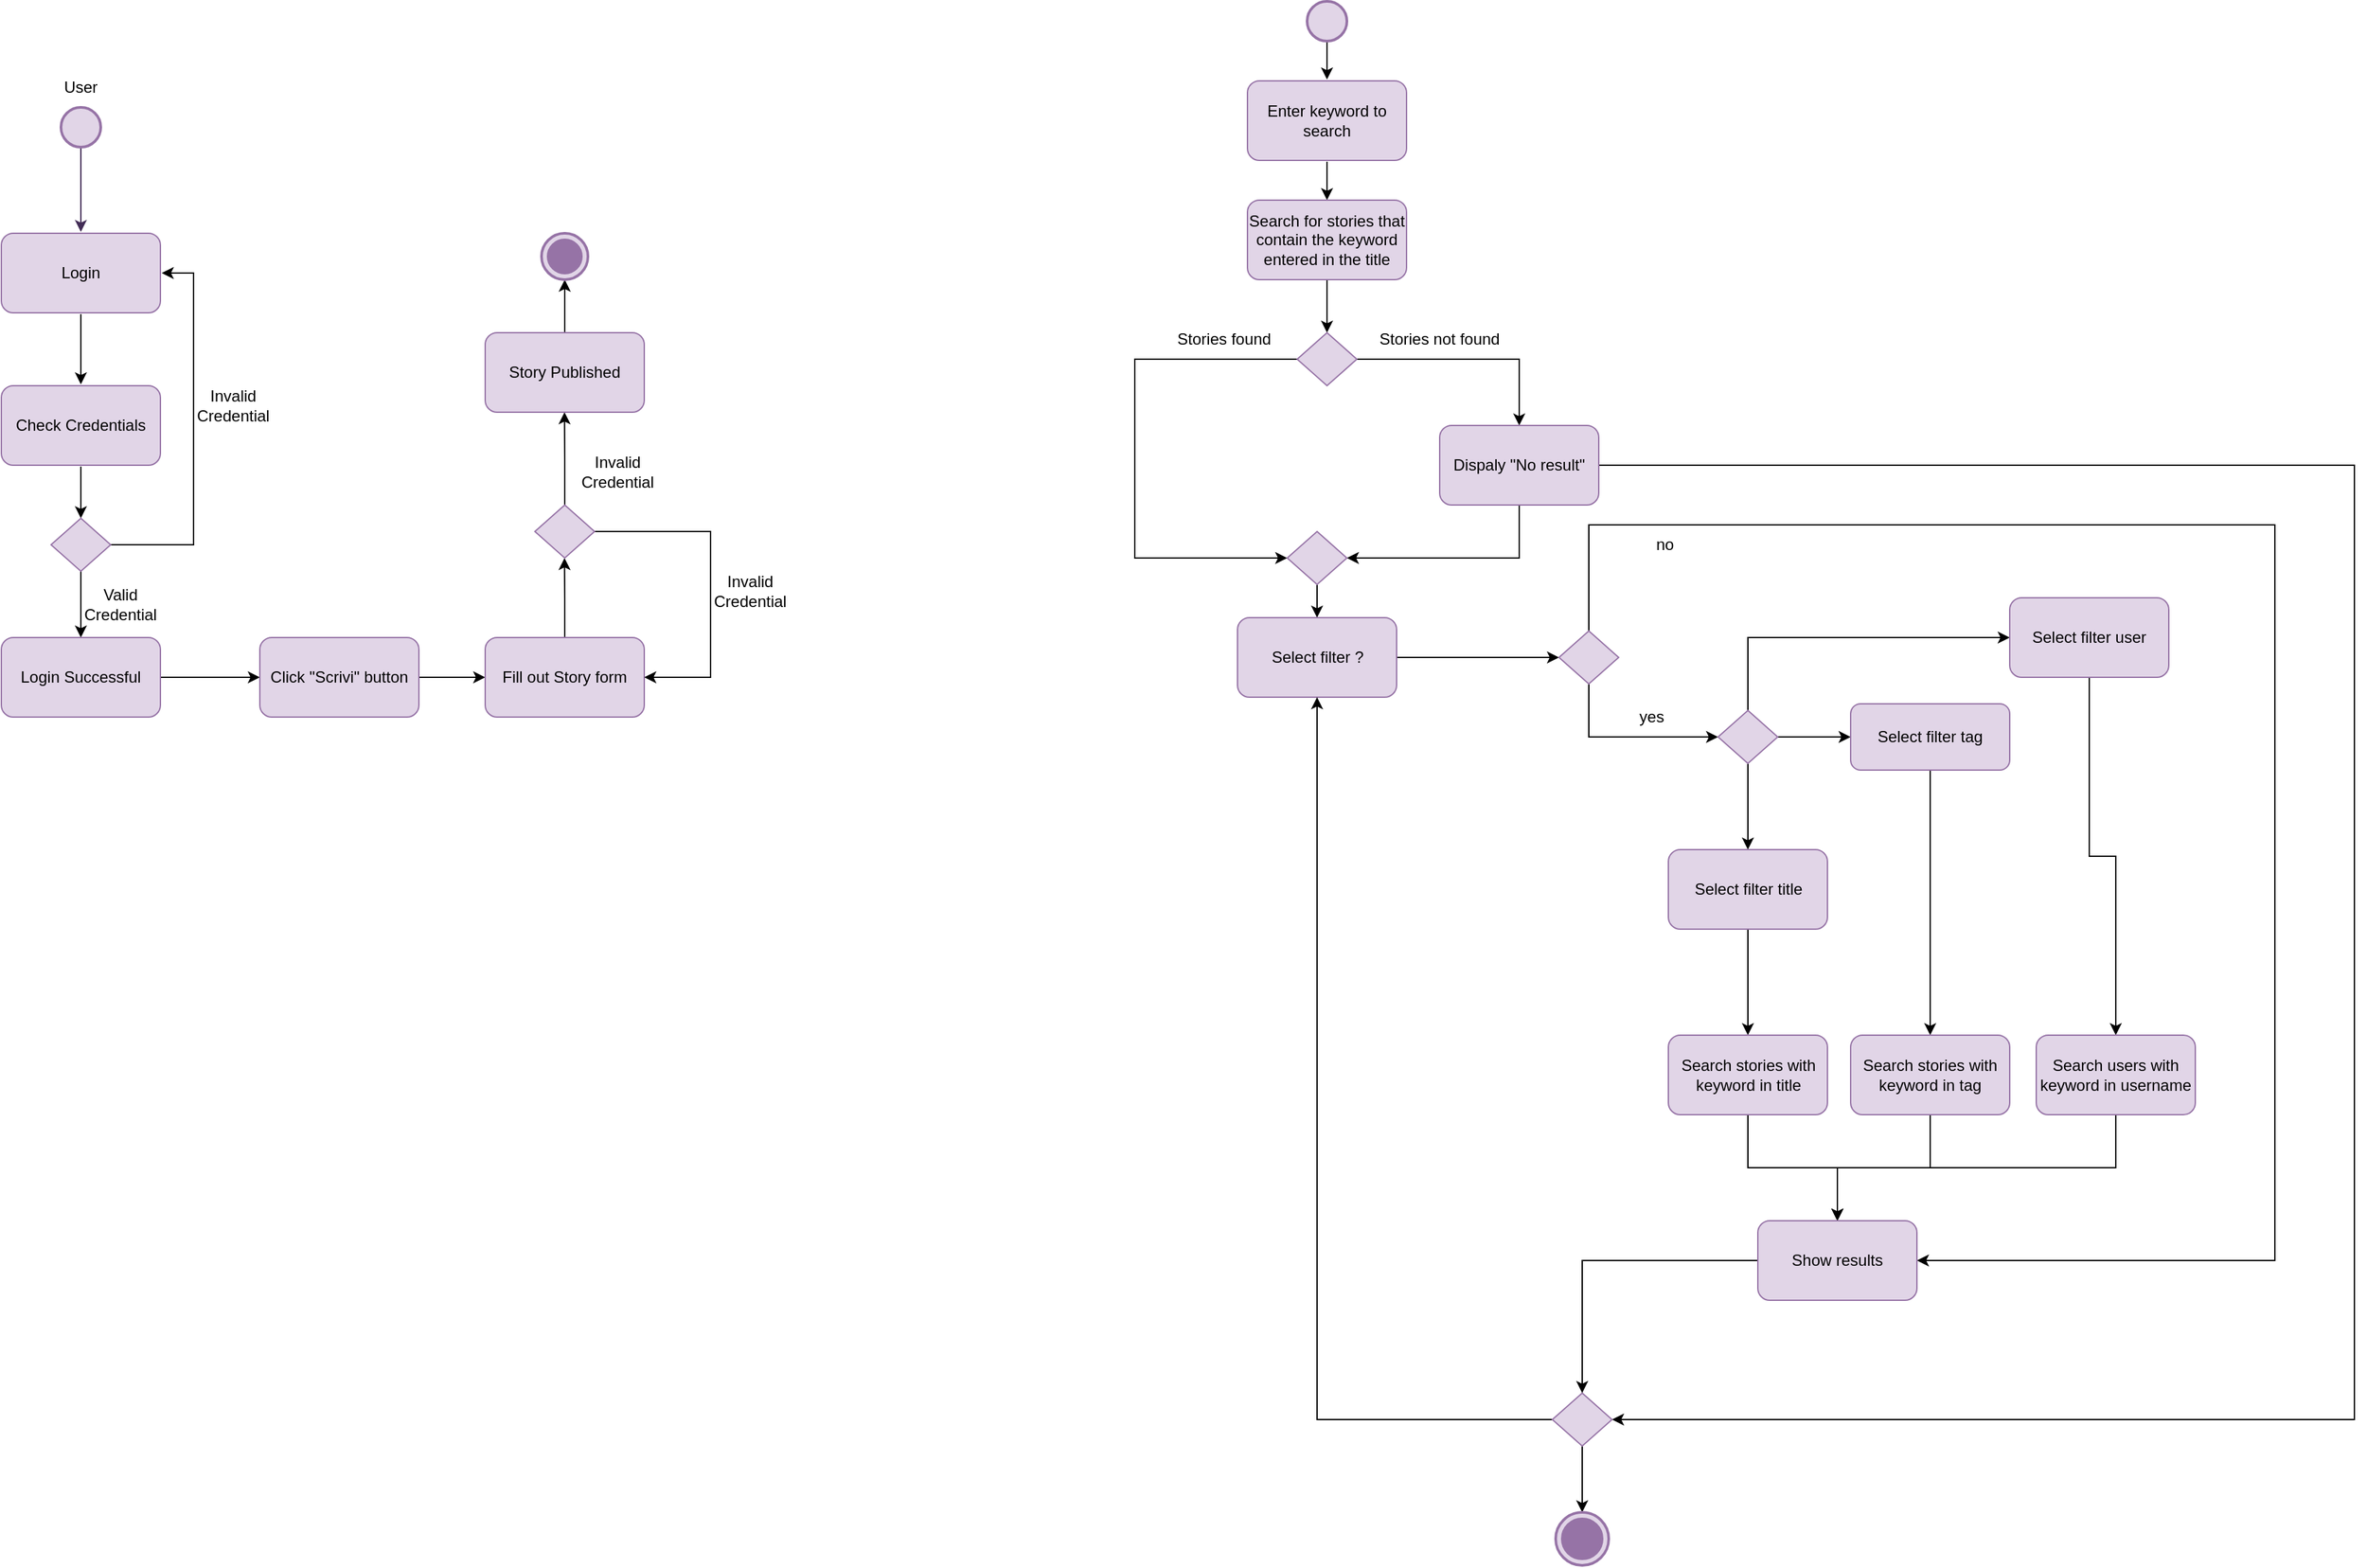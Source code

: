 <mxfile version="20.8.10" type="device"><diagram name="Pagina-1" id="CcfEVLaYpjvwyfZJnA7-"><mxGraphModel dx="1295" dy="758" grid="1" gridSize="10" guides="1" tooltips="1" connect="1" arrows="1" fold="1" page="1" pageScale="1" pageWidth="827" pageHeight="1169" math="0" shadow="0"><root><mxCell id="0"/><mxCell id="1" parent="0"/><mxCell id="2k9VtkoeHsS-ood_4Kgg-3" value="" style="edgeStyle=orthogonalEdgeStyle;rounded=0;orthogonalLoop=1;jettySize=auto;html=1;fillColor=#76608a;strokeColor=#432D57;" edge="1" parent="1" source="2k9VtkoeHsS-ood_4Kgg-1" target="2k9VtkoeHsS-ood_4Kgg-2"><mxGeometry relative="1" as="geometry"/></mxCell><mxCell id="2k9VtkoeHsS-ood_4Kgg-1" value="" style="shape=ellipse;html=1;fillColor=#e1d5e7;strokeWidth=2;verticalLabelPosition=bottom;verticalAlignment=top;perimeter=ellipsePerimeter;strokeColor=#9673a6;" vertex="1" parent="1"><mxGeometry x="130" y="90" width="30" height="30" as="geometry"/></mxCell><mxCell id="2k9VtkoeHsS-ood_4Kgg-6" value="" style="edgeStyle=orthogonalEdgeStyle;rounded=0;orthogonalLoop=1;jettySize=auto;html=1;" edge="1" parent="1" source="2k9VtkoeHsS-ood_4Kgg-2" target="2k9VtkoeHsS-ood_4Kgg-5"><mxGeometry relative="1" as="geometry"/></mxCell><mxCell id="2k9VtkoeHsS-ood_4Kgg-2" value="Login" style="whiteSpace=wrap;html=1;fillColor=#e1d5e7;strokeWidth=1;strokeColor=#9673a6;perimeterSpacing=1;rounded=1;" vertex="1" parent="1"><mxGeometry x="85" y="185" width="120" height="60" as="geometry"/></mxCell><mxCell id="2k9VtkoeHsS-ood_4Kgg-7" style="edgeStyle=orthogonalEdgeStyle;rounded=0;orthogonalLoop=1;jettySize=auto;html=1;entryX=1;entryY=0.5;entryDx=0;entryDy=0;exitX=1;exitY=0.5;exitDx=0;exitDy=0;" edge="1" parent="1" source="2k9VtkoeHsS-ood_4Kgg-8" target="2k9VtkoeHsS-ood_4Kgg-2"><mxGeometry relative="1" as="geometry"><Array as="points"><mxPoint x="230" y="420"/><mxPoint x="230" y="215"/></Array></mxGeometry></mxCell><mxCell id="2k9VtkoeHsS-ood_4Kgg-9" value="" style="edgeStyle=orthogonalEdgeStyle;rounded=0;orthogonalLoop=1;jettySize=auto;html=1;" edge="1" parent="1" source="2k9VtkoeHsS-ood_4Kgg-5" target="2k9VtkoeHsS-ood_4Kgg-8"><mxGeometry relative="1" as="geometry"/></mxCell><mxCell id="2k9VtkoeHsS-ood_4Kgg-5" value="Check Credentials" style="whiteSpace=wrap;html=1;fillColor=#e1d5e7;strokeWidth=1;strokeColor=#9673a6;perimeterSpacing=1;rounded=1;" vertex="1" parent="1"><mxGeometry x="85" y="300" width="120" height="60" as="geometry"/></mxCell><mxCell id="2k9VtkoeHsS-ood_4Kgg-11" value="" style="edgeStyle=orthogonalEdgeStyle;rounded=0;orthogonalLoop=1;jettySize=auto;html=1;" edge="1" parent="1" source="2k9VtkoeHsS-ood_4Kgg-8" target="2k9VtkoeHsS-ood_4Kgg-10"><mxGeometry relative="1" as="geometry"/></mxCell><mxCell id="2k9VtkoeHsS-ood_4Kgg-8" value="" style="rhombus;whiteSpace=wrap;html=1;fillColor=#e1d5e7;strokeColor=#9673a6;strokeWidth=1;rounded=0;" vertex="1" parent="1"><mxGeometry x="122.5" y="400" width="45" height="40" as="geometry"/></mxCell><mxCell id="2k9VtkoeHsS-ood_4Kgg-17" style="edgeStyle=orthogonalEdgeStyle;rounded=0;orthogonalLoop=1;jettySize=auto;html=1;" edge="1" parent="1" source="2k9VtkoeHsS-ood_4Kgg-10"><mxGeometry relative="1" as="geometry"><mxPoint x="280" y="520" as="targetPoint"/></mxGeometry></mxCell><mxCell id="2k9VtkoeHsS-ood_4Kgg-10" value="Login Successful" style="whiteSpace=wrap;html=1;fillColor=#e1d5e7;strokeColor=#9673a6;strokeWidth=1;rounded=1;" vertex="1" parent="1"><mxGeometry x="85" y="490" width="120" height="60" as="geometry"/></mxCell><mxCell id="2k9VtkoeHsS-ood_4Kgg-12" value="Invalid Credential" style="text;html=1;strokeColor=none;fillColor=none;align=center;verticalAlign=middle;whiteSpace=wrap;rounded=0;" vertex="1" parent="1"><mxGeometry x="230" y="300" width="60" height="30" as="geometry"/></mxCell><mxCell id="2k9VtkoeHsS-ood_4Kgg-13" value="Valid Credential" style="text;html=1;strokeColor=none;fillColor=none;align=center;verticalAlign=middle;whiteSpace=wrap;rounded=0;" vertex="1" parent="1"><mxGeometry x="145" y="450" width="60" height="30" as="geometry"/></mxCell><mxCell id="2k9VtkoeHsS-ood_4Kgg-20" style="edgeStyle=orthogonalEdgeStyle;rounded=0;orthogonalLoop=1;jettySize=auto;html=1;" edge="1" parent="1" source="2k9VtkoeHsS-ood_4Kgg-18" target="2k9VtkoeHsS-ood_4Kgg-21"><mxGeometry relative="1" as="geometry"><mxPoint x="460" y="520" as="targetPoint"/></mxGeometry></mxCell><mxCell id="2k9VtkoeHsS-ood_4Kgg-18" value="Click &quot;Scrivi&quot; button" style="whiteSpace=wrap;html=1;fillColor=#e1d5e7;strokeColor=#9673a6;strokeWidth=1;rounded=1;" vertex="1" parent="1"><mxGeometry x="280" y="490" width="120" height="60" as="geometry"/></mxCell><mxCell id="2k9VtkoeHsS-ood_4Kgg-19" value="User" style="text;html=1;strokeColor=none;fillColor=none;align=center;verticalAlign=middle;whiteSpace=wrap;rounded=0;" vertex="1" parent="1"><mxGeometry x="115" y="60" width="60" height="30" as="geometry"/></mxCell><mxCell id="2k9VtkoeHsS-ood_4Kgg-22" style="edgeStyle=orthogonalEdgeStyle;rounded=0;orthogonalLoop=1;jettySize=auto;html=1;exitX=0.5;exitY=0;exitDx=0;exitDy=0;" edge="1" parent="1" source="2k9VtkoeHsS-ood_4Kgg-21"><mxGeometry relative="1" as="geometry"><mxPoint x="509.818" y="430" as="targetPoint"/></mxGeometry></mxCell><mxCell id="2k9VtkoeHsS-ood_4Kgg-21" value="Fill out Story form" style="rounded=1;whiteSpace=wrap;html=1;strokeWidth=1;fillColor=#e1d5e7;strokeColor=#9673a6;" vertex="1" parent="1"><mxGeometry x="450" y="490" width="120" height="60" as="geometry"/></mxCell><mxCell id="2k9VtkoeHsS-ood_4Kgg-24" style="edgeStyle=orthogonalEdgeStyle;rounded=0;orthogonalLoop=1;jettySize=auto;html=1;exitX=1;exitY=0.5;exitDx=0;exitDy=0;entryX=1;entryY=0.5;entryDx=0;entryDy=0;" edge="1" parent="1" source="2k9VtkoeHsS-ood_4Kgg-23" target="2k9VtkoeHsS-ood_4Kgg-21"><mxGeometry relative="1" as="geometry"><Array as="points"><mxPoint x="620" y="410"/><mxPoint x="620" y="520"/></Array></mxGeometry></mxCell><mxCell id="2k9VtkoeHsS-ood_4Kgg-26" style="edgeStyle=orthogonalEdgeStyle;rounded=0;orthogonalLoop=1;jettySize=auto;html=1;exitX=0.5;exitY=0;exitDx=0;exitDy=0;" edge="1" parent="1" source="2k9VtkoeHsS-ood_4Kgg-23"><mxGeometry relative="1" as="geometry"><mxPoint x="509.818" y="320" as="targetPoint"/></mxGeometry></mxCell><mxCell id="2k9VtkoeHsS-ood_4Kgg-23" value="" style="rhombus;whiteSpace=wrap;html=1;fillColor=#e1d5e7;strokeColor=#9673a6;strokeWidth=1;rounded=0;" vertex="1" parent="1"><mxGeometry x="487.5" y="390" width="45" height="40" as="geometry"/></mxCell><mxCell id="2k9VtkoeHsS-ood_4Kgg-25" value="Invalid Credential" style="text;html=1;strokeColor=none;fillColor=none;align=center;verticalAlign=middle;whiteSpace=wrap;rounded=0;" vertex="1" parent="1"><mxGeometry x="620" y="440" width="60" height="30" as="geometry"/></mxCell><mxCell id="2k9VtkoeHsS-ood_4Kgg-28" style="edgeStyle=orthogonalEdgeStyle;rounded=0;orthogonalLoop=1;jettySize=auto;html=1;exitX=0.5;exitY=0;exitDx=0;exitDy=0;" edge="1" parent="1" source="2k9VtkoeHsS-ood_4Kgg-27" target="2k9VtkoeHsS-ood_4Kgg-29"><mxGeometry relative="1" as="geometry"><mxPoint x="509.818" y="200" as="targetPoint"/></mxGeometry></mxCell><mxCell id="2k9VtkoeHsS-ood_4Kgg-27" value="Story Published" style="whiteSpace=wrap;html=1;fillColor=#e1d5e7;strokeColor=#9673a6;strokeWidth=1;rounded=1;" vertex="1" parent="1"><mxGeometry x="450" y="260" width="120" height="60" as="geometry"/></mxCell><mxCell id="2k9VtkoeHsS-ood_4Kgg-29" value="" style="html=1;shape=mxgraph.sysml.actFinal;strokeWidth=2;verticalLabelPosition=bottom;verticalAlignment=top;rounded=1;fillColor=#e1d5e7;strokeColor=#9673a6;" vertex="1" parent="1"><mxGeometry x="492.5" y="185" width="35" height="35" as="geometry"/></mxCell><mxCell id="2k9VtkoeHsS-ood_4Kgg-30" value="Invalid Credential" style="text;html=1;strokeColor=none;fillColor=none;align=center;verticalAlign=middle;whiteSpace=wrap;rounded=0;" vertex="1" parent="1"><mxGeometry x="520" y="350" width="60" height="30" as="geometry"/></mxCell><mxCell id="2k9VtkoeHsS-ood_4Kgg-33" value="" style="edgeStyle=orthogonalEdgeStyle;rounded=0;orthogonalLoop=1;jettySize=auto;html=1;" edge="1" parent="1" source="2k9VtkoeHsS-ood_4Kgg-31" target="2k9VtkoeHsS-ood_4Kgg-32"><mxGeometry relative="1" as="geometry"/></mxCell><mxCell id="2k9VtkoeHsS-ood_4Kgg-31" value="" style="shape=ellipse;html=1;fillColor=#e1d5e7;strokeWidth=2;verticalLabelPosition=bottom;verticalAlignment=top;perimeter=ellipsePerimeter;strokeColor=#9673a6;" vertex="1" parent="1"><mxGeometry x="1070" y="10" width="30" height="30" as="geometry"/></mxCell><mxCell id="2k9VtkoeHsS-ood_4Kgg-35" value="" style="edgeStyle=orthogonalEdgeStyle;rounded=0;orthogonalLoop=1;jettySize=auto;html=1;" edge="1" parent="1" source="2k9VtkoeHsS-ood_4Kgg-32" target="2k9VtkoeHsS-ood_4Kgg-34"><mxGeometry relative="1" as="geometry"/></mxCell><mxCell id="2k9VtkoeHsS-ood_4Kgg-32" value="Enter keyword to search" style="whiteSpace=wrap;html=1;fillColor=#e1d5e7;strokeWidth=1;strokeColor=#9673a6;perimeterSpacing=1;rounded=1;" vertex="1" parent="1"><mxGeometry x="1025" y="70" width="120" height="60" as="geometry"/></mxCell><mxCell id="2k9VtkoeHsS-ood_4Kgg-36" style="edgeStyle=orthogonalEdgeStyle;rounded=0;orthogonalLoop=1;jettySize=auto;html=1;" edge="1" parent="1" source="2k9VtkoeHsS-ood_4Kgg-34" target="2k9VtkoeHsS-ood_4Kgg-51"><mxGeometry relative="1" as="geometry"><mxPoint x="1085" y="270" as="targetPoint"/></mxGeometry></mxCell><mxCell id="2k9VtkoeHsS-ood_4Kgg-34" value="Search for stories that contain the keyword entered in the title" style="whiteSpace=wrap;html=1;fillColor=#e1d5e7;strokeColor=#9673a6;strokeWidth=1;rounded=1;" vertex="1" parent="1"><mxGeometry x="1025" y="160" width="120" height="60" as="geometry"/></mxCell><mxCell id="2k9VtkoeHsS-ood_4Kgg-40" style="edgeStyle=orthogonalEdgeStyle;rounded=0;orthogonalLoop=1;jettySize=auto;html=1;exitX=1;exitY=0.5;exitDx=0;exitDy=0;entryX=0.5;entryY=0;entryDx=0;entryDy=0;" edge="1" parent="1" source="2k9VtkoeHsS-ood_4Kgg-51" target="2k9VtkoeHsS-ood_4Kgg-43"><mxGeometry relative="1" as="geometry"><mxPoint x="1230" y="329.909" as="targetPoint"/><mxPoint x="1107.5" y="330" as="sourcePoint"/></mxGeometry></mxCell><mxCell id="2k9VtkoeHsS-ood_4Kgg-41" style="edgeStyle=orthogonalEdgeStyle;rounded=0;orthogonalLoop=1;jettySize=auto;html=1;exitX=0;exitY=0.5;exitDx=0;exitDy=0;entryX=0;entryY=0.5;entryDx=0;entryDy=0;" edge="1" parent="1" source="2k9VtkoeHsS-ood_4Kgg-51" target="2k9VtkoeHsS-ood_4Kgg-106"><mxGeometry relative="1" as="geometry"><mxPoint x="940" y="330" as="targetPoint"/><mxPoint x="1062.5" y="330" as="sourcePoint"/><Array as="points"><mxPoint x="940" y="280"/><mxPoint x="940" y="430"/></Array></mxGeometry></mxCell><mxCell id="2k9VtkoeHsS-ood_4Kgg-108" style="edgeStyle=orthogonalEdgeStyle;rounded=0;orthogonalLoop=1;jettySize=auto;html=1;exitX=0.5;exitY=1;exitDx=0;exitDy=0;entryX=1;entryY=0.5;entryDx=0;entryDy=0;" edge="1" parent="1" source="2k9VtkoeHsS-ood_4Kgg-43" target="2k9VtkoeHsS-ood_4Kgg-106"><mxGeometry relative="1" as="geometry"/></mxCell><mxCell id="2k9VtkoeHsS-ood_4Kgg-154" style="edgeStyle=orthogonalEdgeStyle;rounded=0;orthogonalLoop=1;jettySize=auto;html=1;exitX=1;exitY=0.5;exitDx=0;exitDy=0;entryX=1;entryY=0.5;entryDx=0;entryDy=0;" edge="1" parent="1" source="2k9VtkoeHsS-ood_4Kgg-43" target="2k9VtkoeHsS-ood_4Kgg-147"><mxGeometry relative="1" as="geometry"><Array as="points"><mxPoint x="1860" y="360"/><mxPoint x="1860" y="1080"/></Array></mxGeometry></mxCell><mxCell id="2k9VtkoeHsS-ood_4Kgg-43" value="Dispaly &quot;No result&quot;" style="rounded=1;whiteSpace=wrap;html=1;strokeWidth=1;fillColor=#e1d5e7;strokeColor=#9673a6;" vertex="1" parent="1"><mxGeometry x="1170" y="330" width="120" height="60" as="geometry"/></mxCell><mxCell id="2k9VtkoeHsS-ood_4Kgg-51" value="" style="rhombus;whiteSpace=wrap;html=1;fillColor=#e1d5e7;strokeColor=#9673a6;strokeWidth=1;rounded=0;" vertex="1" parent="1"><mxGeometry x="1062.5" y="260" width="45" height="40" as="geometry"/></mxCell><mxCell id="2k9VtkoeHsS-ood_4Kgg-102" value="Stories found" style="text;html=1;strokeColor=none;fillColor=none;align=center;verticalAlign=middle;whiteSpace=wrap;rounded=0;" vertex="1" parent="1"><mxGeometry x="965" y="250" width="85" height="30" as="geometry"/></mxCell><mxCell id="2k9VtkoeHsS-ood_4Kgg-103" value="Stories not found" style="text;html=1;strokeColor=none;fillColor=none;align=center;verticalAlign=middle;whiteSpace=wrap;rounded=0;" vertex="1" parent="1"><mxGeometry x="1120" y="250" width="100" height="30" as="geometry"/></mxCell><mxCell id="2k9VtkoeHsS-ood_4Kgg-112" style="edgeStyle=orthogonalEdgeStyle;rounded=0;orthogonalLoop=1;jettySize=auto;html=1;exitX=0.5;exitY=1;exitDx=0;exitDy=0;" edge="1" parent="1" source="2k9VtkoeHsS-ood_4Kgg-106" target="2k9VtkoeHsS-ood_4Kgg-111"><mxGeometry relative="1" as="geometry"/></mxCell><mxCell id="2k9VtkoeHsS-ood_4Kgg-106" value="" style="rhombus;whiteSpace=wrap;html=1;fillColor=#e1d5e7;strokeColor=#9673a6;strokeWidth=1;rounded=0;" vertex="1" parent="1"><mxGeometry x="1055" y="410" width="45" height="40" as="geometry"/></mxCell><mxCell id="2k9VtkoeHsS-ood_4Kgg-113" style="edgeStyle=orthogonalEdgeStyle;rounded=0;orthogonalLoop=1;jettySize=auto;html=1;exitX=1;exitY=0.5;exitDx=0;exitDy=0;entryX=0;entryY=0.5;entryDx=0;entryDy=0;" edge="1" parent="1" source="2k9VtkoeHsS-ood_4Kgg-111" target="2k9VtkoeHsS-ood_4Kgg-114"><mxGeometry relative="1" as="geometry"><mxPoint x="1290" y="505.158" as="targetPoint"/></mxGeometry></mxCell><mxCell id="2k9VtkoeHsS-ood_4Kgg-111" value="Select filter ?" style="rounded=1;whiteSpace=wrap;html=1;strokeWidth=1;fillColor=#e1d5e7;strokeColor=#9673a6;" vertex="1" parent="1"><mxGeometry x="1017.5" y="475" width="120" height="60" as="geometry"/></mxCell><mxCell id="2k9VtkoeHsS-ood_4Kgg-115" style="edgeStyle=orthogonalEdgeStyle;rounded=0;orthogonalLoop=1;jettySize=auto;html=1;exitX=0.5;exitY=0;exitDx=0;exitDy=0;entryX=1;entryY=0.5;entryDx=0;entryDy=0;" edge="1" parent="1" source="2k9VtkoeHsS-ood_4Kgg-114" target="2k9VtkoeHsS-ood_4Kgg-151"><mxGeometry relative="1" as="geometry"><mxPoint x="1400" y="405" as="targetPoint"/><Array as="points"><mxPoint x="1283" y="405"/><mxPoint x="1800" y="405"/><mxPoint x="1800" y="960"/></Array></mxGeometry></mxCell><mxCell id="2k9VtkoeHsS-ood_4Kgg-116" style="edgeStyle=orthogonalEdgeStyle;rounded=0;orthogonalLoop=1;jettySize=auto;html=1;exitX=0.5;exitY=1;exitDx=0;exitDy=0;entryX=0;entryY=0.5;entryDx=0;entryDy=0;" edge="1" parent="1" source="2k9VtkoeHsS-ood_4Kgg-114" target="2k9VtkoeHsS-ood_4Kgg-120"><mxGeometry relative="1" as="geometry"><mxPoint x="1360" y="600" as="targetPoint"/></mxGeometry></mxCell><mxCell id="2k9VtkoeHsS-ood_4Kgg-114" value="" style="rhombus;whiteSpace=wrap;html=1;fillColor=#e1d5e7;strokeColor=#9673a6;strokeWidth=1;rounded=0;" vertex="1" parent="1"><mxGeometry x="1260" y="485" width="45" height="40" as="geometry"/></mxCell><mxCell id="2k9VtkoeHsS-ood_4Kgg-118" value="no" style="text;html=1;strokeColor=none;fillColor=none;align=center;verticalAlign=middle;whiteSpace=wrap;rounded=0;" vertex="1" parent="1"><mxGeometry x="1310" y="405" width="60" height="30" as="geometry"/></mxCell><mxCell id="2k9VtkoeHsS-ood_4Kgg-119" value="yes" style="text;html=1;strokeColor=none;fillColor=none;align=center;verticalAlign=middle;whiteSpace=wrap;rounded=0;" vertex="1" parent="1"><mxGeometry x="1300" y="535" width="60" height="30" as="geometry"/></mxCell><mxCell id="2k9VtkoeHsS-ood_4Kgg-121" style="edgeStyle=orthogonalEdgeStyle;rounded=0;orthogonalLoop=1;jettySize=auto;html=1;exitX=0.5;exitY=1;exitDx=0;exitDy=0;entryX=0.5;entryY=0;entryDx=0;entryDy=0;" edge="1" parent="1" source="2k9VtkoeHsS-ood_4Kgg-120" target="2k9VtkoeHsS-ood_4Kgg-122"><mxGeometry relative="1" as="geometry"><mxPoint x="1402.684" y="660" as="targetPoint"/></mxGeometry></mxCell><mxCell id="2k9VtkoeHsS-ood_4Kgg-123" style="edgeStyle=orthogonalEdgeStyle;rounded=0;orthogonalLoop=1;jettySize=auto;html=1;exitX=0.5;exitY=0;exitDx=0;exitDy=0;entryX=0;entryY=0.5;entryDx=0;entryDy=0;" edge="1" parent="1" source="2k9VtkoeHsS-ood_4Kgg-120" target="2k9VtkoeHsS-ood_4Kgg-126"><mxGeometry relative="1" as="geometry"><mxPoint x="1530" y="500" as="targetPoint"/></mxGeometry></mxCell><mxCell id="2k9VtkoeHsS-ood_4Kgg-125" style="edgeStyle=orthogonalEdgeStyle;rounded=0;orthogonalLoop=1;jettySize=auto;html=1;exitX=1;exitY=0.5;exitDx=0;exitDy=0;entryX=0;entryY=0.5;entryDx=0;entryDy=0;" edge="1" parent="1" source="2k9VtkoeHsS-ood_4Kgg-120" target="2k9VtkoeHsS-ood_4Kgg-124"><mxGeometry relative="1" as="geometry"/></mxCell><mxCell id="2k9VtkoeHsS-ood_4Kgg-120" value="" style="rhombus;whiteSpace=wrap;html=1;fillColor=#e1d5e7;strokeColor=#9673a6;strokeWidth=1;rounded=0;" vertex="1" parent="1"><mxGeometry x="1380" y="545" width="45" height="40" as="geometry"/></mxCell><mxCell id="2k9VtkoeHsS-ood_4Kgg-140" style="edgeStyle=orthogonalEdgeStyle;rounded=0;orthogonalLoop=1;jettySize=auto;html=1;exitX=0.5;exitY=1;exitDx=0;exitDy=0;entryX=0.5;entryY=0;entryDx=0;entryDy=0;" edge="1" parent="1" source="2k9VtkoeHsS-ood_4Kgg-122" target="2k9VtkoeHsS-ood_4Kgg-142"><mxGeometry relative="1" as="geometry"><mxPoint x="1402.923" y="840.0" as="targetPoint"/></mxGeometry></mxCell><mxCell id="2k9VtkoeHsS-ood_4Kgg-122" value="Select filter title" style="rounded=1;whiteSpace=wrap;html=1;strokeWidth=1;fillColor=#e1d5e7;strokeColor=#9673a6;" vertex="1" parent="1"><mxGeometry x="1342.5" y="650" width="120" height="60" as="geometry"/></mxCell><mxCell id="2k9VtkoeHsS-ood_4Kgg-139" style="edgeStyle=orthogonalEdgeStyle;rounded=0;orthogonalLoop=1;jettySize=auto;html=1;exitX=0.5;exitY=1;exitDx=0;exitDy=0;" edge="1" parent="1" source="2k9VtkoeHsS-ood_4Kgg-124" target="2k9VtkoeHsS-ood_4Kgg-143"><mxGeometry relative="1" as="geometry"><mxPoint x="1539.846" y="840.0" as="targetPoint"/></mxGeometry></mxCell><mxCell id="2k9VtkoeHsS-ood_4Kgg-124" value="Select filter tag" style="rounded=1;whiteSpace=wrap;html=1;strokeWidth=1;fillColor=#e1d5e7;strokeColor=#9673a6;" vertex="1" parent="1"><mxGeometry x="1480" y="540" width="120" height="50" as="geometry"/></mxCell><mxCell id="2k9VtkoeHsS-ood_4Kgg-138" style="edgeStyle=orthogonalEdgeStyle;rounded=0;orthogonalLoop=1;jettySize=auto;html=1;exitX=0.5;exitY=1;exitDx=0;exitDy=0;" edge="1" parent="1" source="2k9VtkoeHsS-ood_4Kgg-126" target="2k9VtkoeHsS-ood_4Kgg-145"><mxGeometry relative="1" as="geometry"><mxPoint x="1659.846" y="840.0" as="targetPoint"/></mxGeometry></mxCell><mxCell id="2k9VtkoeHsS-ood_4Kgg-126" value="Select filter user" style="rounded=1;whiteSpace=wrap;html=1;strokeWidth=1;fillColor=#e1d5e7;strokeColor=#9673a6;" vertex="1" parent="1"><mxGeometry x="1600" y="460" width="120" height="60" as="geometry"/></mxCell><mxCell id="2k9VtkoeHsS-ood_4Kgg-134" style="edgeStyle=orthogonalEdgeStyle;rounded=0;orthogonalLoop=1;jettySize=auto;html=1;entryX=0.5;entryY=0;entryDx=0;entryDy=0;exitX=0.5;exitY=1;exitDx=0;exitDy=0;" edge="1" parent="1" source="2k9VtkoeHsS-ood_4Kgg-142" target="2k9VtkoeHsS-ood_4Kgg-151"><mxGeometry relative="1" as="geometry"><mxPoint x="1470" y="960.0" as="targetPoint"/><mxPoint x="1470" y="910" as="sourcePoint"/></mxGeometry></mxCell><mxCell id="2k9VtkoeHsS-ood_4Kgg-142" value="Search stories with keyword in title" style="rounded=1;whiteSpace=wrap;html=1;strokeWidth=1;fillColor=#e1d5e7;strokeColor=#9673a6;" vertex="1" parent="1"><mxGeometry x="1342.5" y="790" width="120" height="60" as="geometry"/></mxCell><mxCell id="2k9VtkoeHsS-ood_4Kgg-144" style="edgeStyle=orthogonalEdgeStyle;rounded=0;orthogonalLoop=1;jettySize=auto;html=1;exitX=0.5;exitY=1;exitDx=0;exitDy=0;entryX=0.5;entryY=0;entryDx=0;entryDy=0;" edge="1" parent="1" source="2k9VtkoeHsS-ood_4Kgg-143" target="2k9VtkoeHsS-ood_4Kgg-151"><mxGeometry relative="1" as="geometry"><mxPoint x="1470" y="960.0" as="targetPoint"/></mxGeometry></mxCell><mxCell id="2k9VtkoeHsS-ood_4Kgg-143" value="Search stories with keyword in tag" style="rounded=1;whiteSpace=wrap;html=1;strokeWidth=1;fillColor=#e1d5e7;strokeColor=#9673a6;" vertex="1" parent="1"><mxGeometry x="1480" y="790" width="120" height="60" as="geometry"/></mxCell><mxCell id="2k9VtkoeHsS-ood_4Kgg-146" style="edgeStyle=orthogonalEdgeStyle;rounded=0;orthogonalLoop=1;jettySize=auto;html=1;exitX=0.5;exitY=1;exitDx=0;exitDy=0;entryX=0.5;entryY=0;entryDx=0;entryDy=0;" edge="1" parent="1" source="2k9VtkoeHsS-ood_4Kgg-145" target="2k9VtkoeHsS-ood_4Kgg-151"><mxGeometry relative="1" as="geometry"><mxPoint x="1470" y="960.0" as="targetPoint"/></mxGeometry></mxCell><mxCell id="2k9VtkoeHsS-ood_4Kgg-145" value="Search users with keyword in username" style="rounded=1;whiteSpace=wrap;html=1;strokeWidth=1;fillColor=#e1d5e7;strokeColor=#9673a6;" vertex="1" parent="1"><mxGeometry x="1620" y="790" width="120" height="60" as="geometry"/></mxCell><mxCell id="2k9VtkoeHsS-ood_4Kgg-148" style="edgeStyle=orthogonalEdgeStyle;rounded=0;orthogonalLoop=1;jettySize=auto;html=1;exitX=0.5;exitY=1;exitDx=0;exitDy=0;entryX=0.5;entryY=0;entryDx=0;entryDy=0;entryPerimeter=0;" edge="1" parent="1" source="2k9VtkoeHsS-ood_4Kgg-147" target="2k9VtkoeHsS-ood_4Kgg-150"><mxGeometry relative="1" as="geometry"><mxPoint x="1439.846" y="1040.0" as="targetPoint"/></mxGeometry></mxCell><mxCell id="2k9VtkoeHsS-ood_4Kgg-149" style="edgeStyle=orthogonalEdgeStyle;rounded=0;orthogonalLoop=1;jettySize=auto;html=1;exitX=0;exitY=0.5;exitDx=0;exitDy=0;entryX=0.5;entryY=1;entryDx=0;entryDy=0;" edge="1" parent="1" source="2k9VtkoeHsS-ood_4Kgg-147" target="2k9VtkoeHsS-ood_4Kgg-111"><mxGeometry relative="1" as="geometry"><mxPoint x="1220" y="610" as="targetPoint"/></mxGeometry></mxCell><mxCell id="2k9VtkoeHsS-ood_4Kgg-147" value="" style="rhombus;whiteSpace=wrap;html=1;fillColor=#e1d5e7;strokeColor=#9673a6;strokeWidth=1;rounded=0;" vertex="1" parent="1"><mxGeometry x="1255" y="1060" width="45" height="40" as="geometry"/></mxCell><mxCell id="2k9VtkoeHsS-ood_4Kgg-150" value="" style="html=1;shape=mxgraph.sysml.actFinal;strokeWidth=2;verticalLabelPosition=bottom;verticalAlignment=top;rounded=1;fillColor=#e1d5e7;strokeColor=#9673a6;" vertex="1" parent="1"><mxGeometry x="1257.5" y="1150" width="40" height="40" as="geometry"/></mxCell><mxCell id="2k9VtkoeHsS-ood_4Kgg-153" style="edgeStyle=orthogonalEdgeStyle;rounded=0;orthogonalLoop=1;jettySize=auto;html=1;entryX=0.5;entryY=0;entryDx=0;entryDy=0;" edge="1" parent="1" source="2k9VtkoeHsS-ood_4Kgg-151" target="2k9VtkoeHsS-ood_4Kgg-147"><mxGeometry relative="1" as="geometry"/></mxCell><mxCell id="2k9VtkoeHsS-ood_4Kgg-151" value="Show results" style="rounded=1;whiteSpace=wrap;html=1;strokeWidth=1;fillColor=#e1d5e7;strokeColor=#9673a6;" vertex="1" parent="1"><mxGeometry x="1410" y="930" width="120" height="60" as="geometry"/></mxCell></root></mxGraphModel></diagram></mxfile>